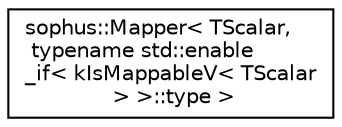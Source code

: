 digraph "Graphical Class Hierarchy"
{
 // LATEX_PDF_SIZE
  edge [fontname="Helvetica",fontsize="10",labelfontname="Helvetica",labelfontsize="10"];
  node [fontname="Helvetica",fontsize="10",shape=record];
  rankdir="LR";
  Node0 [label="sophus::Mapper\< TScalar,\l typename std::enable\l_if\< kIsMappableV\< TScalar\l \> \>::type \>",height=0.2,width=0.4,color="black", fillcolor="white", style="filled",URL="$structsophus_1_1_mapper_3_01_t_scalar_00_01typename_01std_1_1enable__if_3_01k_is_mappable_v_3_01cd5529748b13d40e64d4c3ee260777da.html",tooltip=" "];
}
